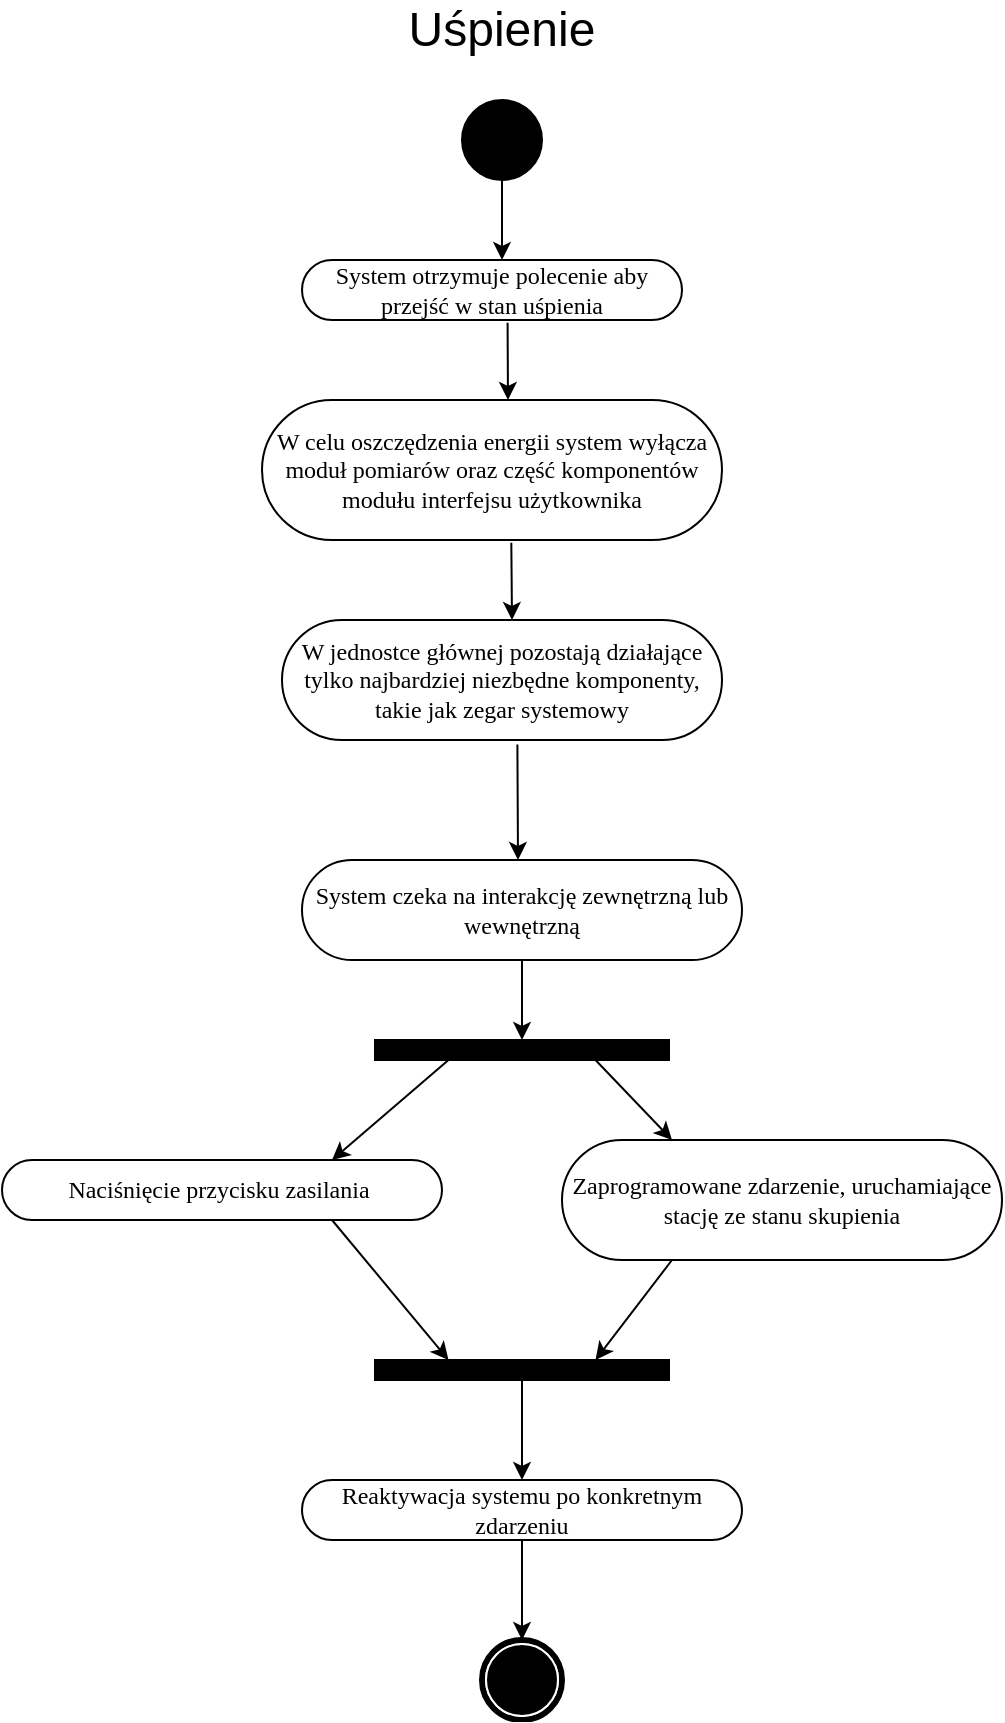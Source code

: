 <mxfile version="21.5.1" type="device">
  <diagram name="Page-1" id="0783ab3e-0a74-02c8-0abd-f7b4e66b4bec">
    <mxGraphModel dx="1063" dy="544" grid="1" gridSize="10" guides="1" tooltips="1" connect="1" arrows="1" fold="1" page="1" pageScale="1" pageWidth="850" pageHeight="1100" background="none" math="0" shadow="0">
      <root>
        <mxCell id="0" />
        <mxCell id="1" parent="0" />
        <mxCell id="i9r0VWMGvurxpIte8bQX-3" value="" style="ellipse;whiteSpace=wrap;html=1;rounded=0;shadow=0;comic=0;labelBackgroundColor=none;strokeWidth=1;fillColor=#000000;fontFamily=Verdana;fontSize=12;align=center;" vertex="1" parent="1">
          <mxGeometry x="430" y="50" width="40" height="40" as="geometry" />
        </mxCell>
        <mxCell id="i9r0VWMGvurxpIte8bQX-14" value="System otrzymuje polecenie aby przejść w stan uśpienia" style="rounded=1;whiteSpace=wrap;html=1;shadow=0;comic=0;labelBackgroundColor=none;strokeWidth=1;fontFamily=Verdana;fontSize=12;align=center;arcSize=50;" vertex="1" parent="1">
          <mxGeometry x="350" y="130" width="190" height="30" as="geometry" />
        </mxCell>
        <mxCell id="i9r0VWMGvurxpIte8bQX-15" value="" style="endArrow=classic;html=1;rounded=0;exitX=0.5;exitY=1;exitDx=0;exitDy=0;" edge="1" parent="1" source="i9r0VWMGvurxpIte8bQX-3">
          <mxGeometry width="50" height="50" relative="1" as="geometry">
            <mxPoint x="390" y="300" as="sourcePoint" />
            <mxPoint x="450" y="130" as="targetPoint" />
          </mxGeometry>
        </mxCell>
        <mxCell id="i9r0VWMGvurxpIte8bQX-16" value="" style="whiteSpace=wrap;html=1;rounded=0;shadow=0;comic=0;labelBackgroundColor=none;strokeWidth=1;fillColor=#000000;fontFamily=Verdana;fontSize=12;align=center;rotation=0;" vertex="1" parent="1">
          <mxGeometry x="386.5" y="520" width="147" height="10" as="geometry" />
        </mxCell>
        <mxCell id="i9r0VWMGvurxpIte8bQX-17" value="" style="endArrow=classic;html=1;rounded=0;exitX=0.541;exitY=1.046;exitDx=0;exitDy=0;exitPerimeter=0;" edge="1" parent="1" source="i9r0VWMGvurxpIte8bQX-14">
          <mxGeometry width="50" height="50" relative="1" as="geometry">
            <mxPoint x="470" y="410" as="sourcePoint" />
            <mxPoint x="453" y="200" as="targetPoint" />
          </mxGeometry>
        </mxCell>
        <mxCell id="i9r0VWMGvurxpIte8bQX-18" value="W celu oszczędzenia energii system wyłącza moduł pomiarów oraz część komponentów modułu interfejsu użytkownika" style="rounded=1;whiteSpace=wrap;html=1;shadow=0;comic=0;labelBackgroundColor=none;strokeWidth=1;fontFamily=Verdana;fontSize=12;align=center;arcSize=50;" vertex="1" parent="1">
          <mxGeometry x="330" y="200" width="230" height="70" as="geometry" />
        </mxCell>
        <mxCell id="i9r0VWMGvurxpIte8bQX-19" value="" style="endArrow=classic;html=1;rounded=0;exitX=0.542;exitY=1.02;exitDx=0;exitDy=0;exitPerimeter=0;" edge="1" parent="1" source="i9r0VWMGvurxpIte8bQX-18">
          <mxGeometry width="50" height="50" relative="1" as="geometry">
            <mxPoint x="530" y="420" as="sourcePoint" />
            <mxPoint x="455" y="310" as="targetPoint" />
          </mxGeometry>
        </mxCell>
        <mxCell id="i9r0VWMGvurxpIte8bQX-20" value="W jednostce głównej pozostają działające tylko najbardziej niezbędne komponenty, takie jak zegar systemowy" style="rounded=1;whiteSpace=wrap;html=1;shadow=0;comic=0;labelBackgroundColor=none;strokeWidth=1;fontFamily=Verdana;fontSize=12;align=center;arcSize=50;" vertex="1" parent="1">
          <mxGeometry x="340" y="310" width="220" height="60" as="geometry" />
        </mxCell>
        <mxCell id="i9r0VWMGvurxpIte8bQX-23" value="" style="endArrow=classic;html=1;rounded=0;exitX=0.535;exitY=1.038;exitDx=0;exitDy=0;exitPerimeter=0;" edge="1" parent="1" source="i9r0VWMGvurxpIte8bQX-20">
          <mxGeometry width="50" height="50" relative="1" as="geometry">
            <mxPoint x="410" y="520" as="sourcePoint" />
            <mxPoint x="458" y="430" as="targetPoint" />
          </mxGeometry>
        </mxCell>
        <mxCell id="i9r0VWMGvurxpIte8bQX-24" value="System czeka na interakcję zewnętrzną lub wewnętrzną" style="rounded=1;whiteSpace=wrap;html=1;shadow=0;comic=0;labelBackgroundColor=none;strokeWidth=1;fontFamily=Verdana;fontSize=12;align=center;arcSize=50;" vertex="1" parent="1">
          <mxGeometry x="350" y="430" width="220" height="50" as="geometry" />
        </mxCell>
        <mxCell id="i9r0VWMGvurxpIte8bQX-25" value="" style="endArrow=classic;html=1;rounded=0;exitX=0.5;exitY=1;exitDx=0;exitDy=0;" edge="1" parent="1" source="i9r0VWMGvurxpIte8bQX-24">
          <mxGeometry width="50" height="50" relative="1" as="geometry">
            <mxPoint x="480" y="690" as="sourcePoint" />
            <mxPoint x="460" y="520" as="targetPoint" />
          </mxGeometry>
        </mxCell>
        <mxCell id="i9r0VWMGvurxpIte8bQX-26" value="Naciśnięcie przycisku zasilania&amp;nbsp;" style="rounded=1;whiteSpace=wrap;html=1;shadow=0;comic=0;labelBackgroundColor=none;strokeWidth=1;fontFamily=Verdana;fontSize=12;align=center;arcSize=50;" vertex="1" parent="1">
          <mxGeometry x="200" y="580" width="220" height="30" as="geometry" />
        </mxCell>
        <mxCell id="i9r0VWMGvurxpIte8bQX-28" value="Zaprogramowane zdarzenie, uruchamiające stację ze stanu skupienia" style="rounded=1;whiteSpace=wrap;html=1;shadow=0;comic=0;labelBackgroundColor=none;strokeWidth=1;fontFamily=Verdana;fontSize=12;align=center;arcSize=50;" vertex="1" parent="1">
          <mxGeometry x="480" y="570" width="220" height="60" as="geometry" />
        </mxCell>
        <mxCell id="i9r0VWMGvurxpIte8bQX-29" value="" style="endArrow=classic;html=1;rounded=0;exitX=0.25;exitY=1;exitDx=0;exitDy=0;entryX=0.75;entryY=0;entryDx=0;entryDy=0;" edge="1" parent="1" source="i9r0VWMGvurxpIte8bQX-16" target="i9r0VWMGvurxpIte8bQX-26">
          <mxGeometry width="50" height="50" relative="1" as="geometry">
            <mxPoint x="330" y="700" as="sourcePoint" />
            <mxPoint x="380" y="650" as="targetPoint" />
          </mxGeometry>
        </mxCell>
        <mxCell id="i9r0VWMGvurxpIte8bQX-30" value="" style="endArrow=classic;html=1;rounded=0;exitX=0.75;exitY=1;exitDx=0;exitDy=0;entryX=0.25;entryY=0;entryDx=0;entryDy=0;" edge="1" parent="1" source="i9r0VWMGvurxpIte8bQX-16" target="i9r0VWMGvurxpIte8bQX-28">
          <mxGeometry width="50" height="50" relative="1" as="geometry">
            <mxPoint x="510" y="700" as="sourcePoint" />
            <mxPoint x="560" y="650" as="targetPoint" />
          </mxGeometry>
        </mxCell>
        <mxCell id="i9r0VWMGvurxpIte8bQX-31" value="" style="whiteSpace=wrap;html=1;rounded=0;shadow=0;comic=0;labelBackgroundColor=none;strokeWidth=1;fillColor=#000000;fontFamily=Verdana;fontSize=12;align=center;rotation=0;" vertex="1" parent="1">
          <mxGeometry x="386.5" y="680" width="147" height="10" as="geometry" />
        </mxCell>
        <mxCell id="i9r0VWMGvurxpIte8bQX-32" value="" style="endArrow=classic;html=1;rounded=0;exitX=0.75;exitY=1;exitDx=0;exitDy=0;entryX=0.25;entryY=0;entryDx=0;entryDy=0;" edge="1" parent="1" source="i9r0VWMGvurxpIte8bQX-26" target="i9r0VWMGvurxpIte8bQX-31">
          <mxGeometry width="50" height="50" relative="1" as="geometry">
            <mxPoint x="270" y="710" as="sourcePoint" />
            <mxPoint x="320" y="660" as="targetPoint" />
          </mxGeometry>
        </mxCell>
        <mxCell id="i9r0VWMGvurxpIte8bQX-33" value="" style="endArrow=classic;html=1;rounded=0;exitX=0.25;exitY=1;exitDx=0;exitDy=0;entryX=0.75;entryY=0;entryDx=0;entryDy=0;" edge="1" parent="1" source="i9r0VWMGvurxpIte8bQX-28" target="i9r0VWMGvurxpIte8bQX-31">
          <mxGeometry width="50" height="50" relative="1" as="geometry">
            <mxPoint x="240" y="760" as="sourcePoint" />
            <mxPoint x="290" y="710" as="targetPoint" />
          </mxGeometry>
        </mxCell>
        <mxCell id="i9r0VWMGvurxpIte8bQX-34" value="" style="endArrow=classic;html=1;rounded=0;exitX=0.5;exitY=1;exitDx=0;exitDy=0;" edge="1" parent="1" source="i9r0VWMGvurxpIte8bQX-31">
          <mxGeometry width="50" height="50" relative="1" as="geometry">
            <mxPoint x="430" y="860" as="sourcePoint" />
            <mxPoint x="460" y="740" as="targetPoint" />
          </mxGeometry>
        </mxCell>
        <mxCell id="i9r0VWMGvurxpIte8bQX-35" value="Reaktywacja systemu po konkretnym zdarzeniu" style="rounded=1;whiteSpace=wrap;html=1;shadow=0;comic=0;labelBackgroundColor=none;strokeWidth=1;fontFamily=Verdana;fontSize=12;align=center;arcSize=50;" vertex="1" parent="1">
          <mxGeometry x="350" y="740" width="220" height="30" as="geometry" />
        </mxCell>
        <mxCell id="i9r0VWMGvurxpIte8bQX-36" value="" style="endArrow=classic;html=1;rounded=0;exitX=0.5;exitY=1;exitDx=0;exitDy=0;" edge="1" parent="1" source="i9r0VWMGvurxpIte8bQX-35">
          <mxGeometry width="50" height="50" relative="1" as="geometry">
            <mxPoint x="470" y="870" as="sourcePoint" />
            <mxPoint x="460" y="820" as="targetPoint" />
          </mxGeometry>
        </mxCell>
        <mxCell id="i9r0VWMGvurxpIte8bQX-37" value="" style="shape=mxgraph.bpmn.shape;html=1;verticalLabelPosition=bottom;labelBackgroundColor=#ffffff;verticalAlign=top;perimeter=ellipsePerimeter;outline=end;symbol=terminate;rounded=0;shadow=0;comic=0;strokeWidth=1;fontFamily=Verdana;fontSize=12;align=center;" vertex="1" parent="1">
          <mxGeometry x="440" y="820" width="40" height="40" as="geometry" />
        </mxCell>
        <mxCell id="i9r0VWMGvurxpIte8bQX-38" value="&lt;font style=&quot;font-size: 24px;&quot;&gt;Uśpienie&lt;/font&gt;" style="text;html=1;strokeColor=none;fillColor=none;align=center;verticalAlign=middle;whiteSpace=wrap;rounded=0;" vertex="1" parent="1">
          <mxGeometry x="350" width="200" height="30" as="geometry" />
        </mxCell>
      </root>
    </mxGraphModel>
  </diagram>
</mxfile>
